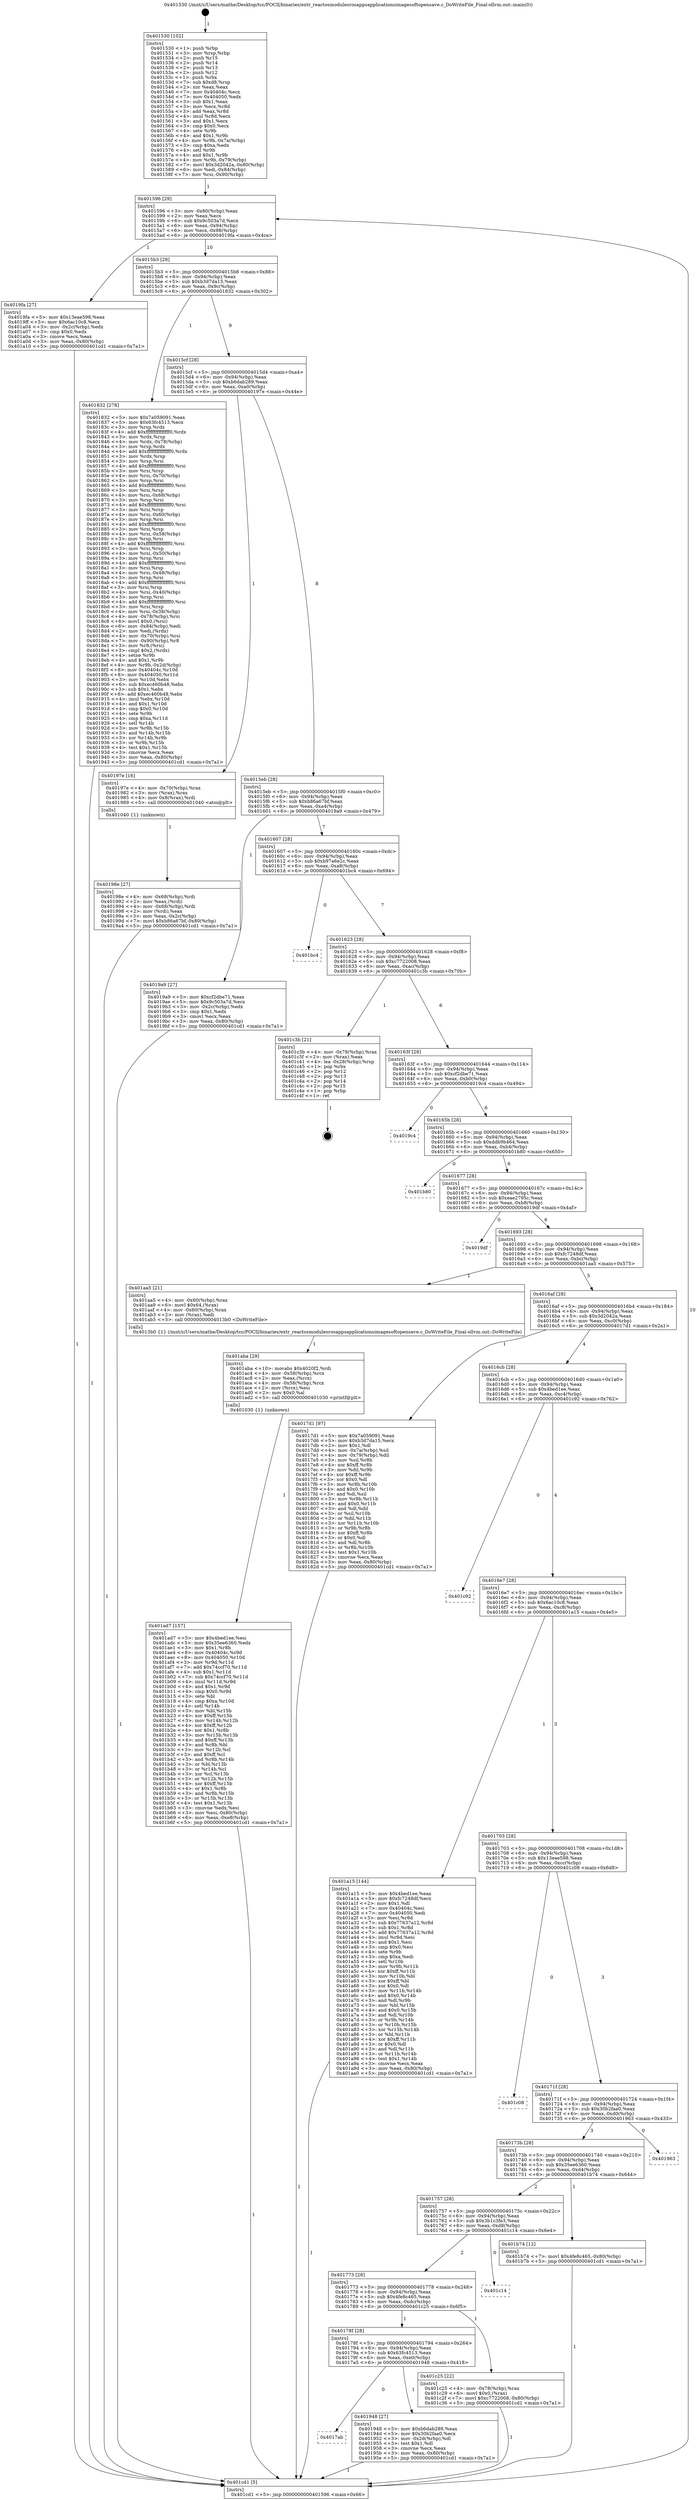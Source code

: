 digraph "0x401530" {
  label = "0x401530 (/mnt/c/Users/mathe/Desktop/tcc/POCII/binaries/extr_reactosmodulesrosappsapplicationsimagesoftopensave.c_DoWriteFile_Final-ollvm.out::main(0))"
  labelloc = "t"
  node[shape=record]

  Entry [label="",width=0.3,height=0.3,shape=circle,fillcolor=black,style=filled]
  "0x401596" [label="{
     0x401596 [29]\l
     | [instrs]\l
     &nbsp;&nbsp;0x401596 \<+3\>: mov -0x80(%rbp),%eax\l
     &nbsp;&nbsp;0x401599 \<+2\>: mov %eax,%ecx\l
     &nbsp;&nbsp;0x40159b \<+6\>: sub $0x9c503a7d,%ecx\l
     &nbsp;&nbsp;0x4015a1 \<+6\>: mov %eax,-0x94(%rbp)\l
     &nbsp;&nbsp;0x4015a7 \<+6\>: mov %ecx,-0x98(%rbp)\l
     &nbsp;&nbsp;0x4015ad \<+6\>: je 00000000004019fa \<main+0x4ca\>\l
  }"]
  "0x4019fa" [label="{
     0x4019fa [27]\l
     | [instrs]\l
     &nbsp;&nbsp;0x4019fa \<+5\>: mov $0x13eae598,%eax\l
     &nbsp;&nbsp;0x4019ff \<+5\>: mov $0x6ac10c8,%ecx\l
     &nbsp;&nbsp;0x401a04 \<+3\>: mov -0x2c(%rbp),%edx\l
     &nbsp;&nbsp;0x401a07 \<+3\>: cmp $0x0,%edx\l
     &nbsp;&nbsp;0x401a0a \<+3\>: cmove %ecx,%eax\l
     &nbsp;&nbsp;0x401a0d \<+3\>: mov %eax,-0x80(%rbp)\l
     &nbsp;&nbsp;0x401a10 \<+5\>: jmp 0000000000401cd1 \<main+0x7a1\>\l
  }"]
  "0x4015b3" [label="{
     0x4015b3 [28]\l
     | [instrs]\l
     &nbsp;&nbsp;0x4015b3 \<+5\>: jmp 00000000004015b8 \<main+0x88\>\l
     &nbsp;&nbsp;0x4015b8 \<+6\>: mov -0x94(%rbp),%eax\l
     &nbsp;&nbsp;0x4015be \<+5\>: sub $0xb3d7da15,%eax\l
     &nbsp;&nbsp;0x4015c3 \<+6\>: mov %eax,-0x9c(%rbp)\l
     &nbsp;&nbsp;0x4015c9 \<+6\>: je 0000000000401832 \<main+0x302\>\l
  }"]
  Exit [label="",width=0.3,height=0.3,shape=circle,fillcolor=black,style=filled,peripheries=2]
  "0x401832" [label="{
     0x401832 [278]\l
     | [instrs]\l
     &nbsp;&nbsp;0x401832 \<+5\>: mov $0x7a059091,%eax\l
     &nbsp;&nbsp;0x401837 \<+5\>: mov $0x63fc4513,%ecx\l
     &nbsp;&nbsp;0x40183c \<+3\>: mov %rsp,%rdx\l
     &nbsp;&nbsp;0x40183f \<+4\>: add $0xfffffffffffffff0,%rdx\l
     &nbsp;&nbsp;0x401843 \<+3\>: mov %rdx,%rsp\l
     &nbsp;&nbsp;0x401846 \<+4\>: mov %rdx,-0x78(%rbp)\l
     &nbsp;&nbsp;0x40184a \<+3\>: mov %rsp,%rdx\l
     &nbsp;&nbsp;0x40184d \<+4\>: add $0xfffffffffffffff0,%rdx\l
     &nbsp;&nbsp;0x401851 \<+3\>: mov %rdx,%rsp\l
     &nbsp;&nbsp;0x401854 \<+3\>: mov %rsp,%rsi\l
     &nbsp;&nbsp;0x401857 \<+4\>: add $0xfffffffffffffff0,%rsi\l
     &nbsp;&nbsp;0x40185b \<+3\>: mov %rsi,%rsp\l
     &nbsp;&nbsp;0x40185e \<+4\>: mov %rsi,-0x70(%rbp)\l
     &nbsp;&nbsp;0x401862 \<+3\>: mov %rsp,%rsi\l
     &nbsp;&nbsp;0x401865 \<+4\>: add $0xfffffffffffffff0,%rsi\l
     &nbsp;&nbsp;0x401869 \<+3\>: mov %rsi,%rsp\l
     &nbsp;&nbsp;0x40186c \<+4\>: mov %rsi,-0x68(%rbp)\l
     &nbsp;&nbsp;0x401870 \<+3\>: mov %rsp,%rsi\l
     &nbsp;&nbsp;0x401873 \<+4\>: add $0xfffffffffffffff0,%rsi\l
     &nbsp;&nbsp;0x401877 \<+3\>: mov %rsi,%rsp\l
     &nbsp;&nbsp;0x40187a \<+4\>: mov %rsi,-0x60(%rbp)\l
     &nbsp;&nbsp;0x40187e \<+3\>: mov %rsp,%rsi\l
     &nbsp;&nbsp;0x401881 \<+4\>: add $0xfffffffffffffff0,%rsi\l
     &nbsp;&nbsp;0x401885 \<+3\>: mov %rsi,%rsp\l
     &nbsp;&nbsp;0x401888 \<+4\>: mov %rsi,-0x58(%rbp)\l
     &nbsp;&nbsp;0x40188c \<+3\>: mov %rsp,%rsi\l
     &nbsp;&nbsp;0x40188f \<+4\>: add $0xfffffffffffffff0,%rsi\l
     &nbsp;&nbsp;0x401893 \<+3\>: mov %rsi,%rsp\l
     &nbsp;&nbsp;0x401896 \<+4\>: mov %rsi,-0x50(%rbp)\l
     &nbsp;&nbsp;0x40189a \<+3\>: mov %rsp,%rsi\l
     &nbsp;&nbsp;0x40189d \<+4\>: add $0xfffffffffffffff0,%rsi\l
     &nbsp;&nbsp;0x4018a1 \<+3\>: mov %rsi,%rsp\l
     &nbsp;&nbsp;0x4018a4 \<+4\>: mov %rsi,-0x48(%rbp)\l
     &nbsp;&nbsp;0x4018a8 \<+3\>: mov %rsp,%rsi\l
     &nbsp;&nbsp;0x4018ab \<+4\>: add $0xfffffffffffffff0,%rsi\l
     &nbsp;&nbsp;0x4018af \<+3\>: mov %rsi,%rsp\l
     &nbsp;&nbsp;0x4018b2 \<+4\>: mov %rsi,-0x40(%rbp)\l
     &nbsp;&nbsp;0x4018b6 \<+3\>: mov %rsp,%rsi\l
     &nbsp;&nbsp;0x4018b9 \<+4\>: add $0xfffffffffffffff0,%rsi\l
     &nbsp;&nbsp;0x4018bd \<+3\>: mov %rsi,%rsp\l
     &nbsp;&nbsp;0x4018c0 \<+4\>: mov %rsi,-0x38(%rbp)\l
     &nbsp;&nbsp;0x4018c4 \<+4\>: mov -0x78(%rbp),%rsi\l
     &nbsp;&nbsp;0x4018c8 \<+6\>: movl $0x0,(%rsi)\l
     &nbsp;&nbsp;0x4018ce \<+6\>: mov -0x84(%rbp),%edi\l
     &nbsp;&nbsp;0x4018d4 \<+2\>: mov %edi,(%rdx)\l
     &nbsp;&nbsp;0x4018d6 \<+4\>: mov -0x70(%rbp),%rsi\l
     &nbsp;&nbsp;0x4018da \<+7\>: mov -0x90(%rbp),%r8\l
     &nbsp;&nbsp;0x4018e1 \<+3\>: mov %r8,(%rsi)\l
     &nbsp;&nbsp;0x4018e4 \<+3\>: cmpl $0x2,(%rdx)\l
     &nbsp;&nbsp;0x4018e7 \<+4\>: setne %r9b\l
     &nbsp;&nbsp;0x4018eb \<+4\>: and $0x1,%r9b\l
     &nbsp;&nbsp;0x4018ef \<+4\>: mov %r9b,-0x2d(%rbp)\l
     &nbsp;&nbsp;0x4018f3 \<+8\>: mov 0x40404c,%r10d\l
     &nbsp;&nbsp;0x4018fb \<+8\>: mov 0x404050,%r11d\l
     &nbsp;&nbsp;0x401903 \<+3\>: mov %r10d,%ebx\l
     &nbsp;&nbsp;0x401906 \<+6\>: sub $0xec460b48,%ebx\l
     &nbsp;&nbsp;0x40190c \<+3\>: sub $0x1,%ebx\l
     &nbsp;&nbsp;0x40190f \<+6\>: add $0xec460b48,%ebx\l
     &nbsp;&nbsp;0x401915 \<+4\>: imul %ebx,%r10d\l
     &nbsp;&nbsp;0x401919 \<+4\>: and $0x1,%r10d\l
     &nbsp;&nbsp;0x40191d \<+4\>: cmp $0x0,%r10d\l
     &nbsp;&nbsp;0x401921 \<+4\>: sete %r9b\l
     &nbsp;&nbsp;0x401925 \<+4\>: cmp $0xa,%r11d\l
     &nbsp;&nbsp;0x401929 \<+4\>: setl %r14b\l
     &nbsp;&nbsp;0x40192d \<+3\>: mov %r9b,%r15b\l
     &nbsp;&nbsp;0x401930 \<+3\>: and %r14b,%r15b\l
     &nbsp;&nbsp;0x401933 \<+3\>: xor %r14b,%r9b\l
     &nbsp;&nbsp;0x401936 \<+3\>: or %r9b,%r15b\l
     &nbsp;&nbsp;0x401939 \<+4\>: test $0x1,%r15b\l
     &nbsp;&nbsp;0x40193d \<+3\>: cmovne %ecx,%eax\l
     &nbsp;&nbsp;0x401940 \<+3\>: mov %eax,-0x80(%rbp)\l
     &nbsp;&nbsp;0x401943 \<+5\>: jmp 0000000000401cd1 \<main+0x7a1\>\l
  }"]
  "0x4015cf" [label="{
     0x4015cf [28]\l
     | [instrs]\l
     &nbsp;&nbsp;0x4015cf \<+5\>: jmp 00000000004015d4 \<main+0xa4\>\l
     &nbsp;&nbsp;0x4015d4 \<+6\>: mov -0x94(%rbp),%eax\l
     &nbsp;&nbsp;0x4015da \<+5\>: sub $0xb6dab289,%eax\l
     &nbsp;&nbsp;0x4015df \<+6\>: mov %eax,-0xa0(%rbp)\l
     &nbsp;&nbsp;0x4015e5 \<+6\>: je 000000000040197e \<main+0x44e\>\l
  }"]
  "0x401ad7" [label="{
     0x401ad7 [157]\l
     | [instrs]\l
     &nbsp;&nbsp;0x401ad7 \<+5\>: mov $0x4bed1ee,%esi\l
     &nbsp;&nbsp;0x401adc \<+5\>: mov $0x35ee6360,%edx\l
     &nbsp;&nbsp;0x401ae1 \<+3\>: mov $0x1,%r8b\l
     &nbsp;&nbsp;0x401ae4 \<+8\>: mov 0x40404c,%r9d\l
     &nbsp;&nbsp;0x401aec \<+8\>: mov 0x404050,%r10d\l
     &nbsp;&nbsp;0x401af4 \<+3\>: mov %r9d,%r11d\l
     &nbsp;&nbsp;0x401af7 \<+7\>: add $0x74ccf70,%r11d\l
     &nbsp;&nbsp;0x401afe \<+4\>: sub $0x1,%r11d\l
     &nbsp;&nbsp;0x401b02 \<+7\>: sub $0x74ccf70,%r11d\l
     &nbsp;&nbsp;0x401b09 \<+4\>: imul %r11d,%r9d\l
     &nbsp;&nbsp;0x401b0d \<+4\>: and $0x1,%r9d\l
     &nbsp;&nbsp;0x401b11 \<+4\>: cmp $0x0,%r9d\l
     &nbsp;&nbsp;0x401b15 \<+3\>: sete %bl\l
     &nbsp;&nbsp;0x401b18 \<+4\>: cmp $0xa,%r10d\l
     &nbsp;&nbsp;0x401b1c \<+4\>: setl %r14b\l
     &nbsp;&nbsp;0x401b20 \<+3\>: mov %bl,%r15b\l
     &nbsp;&nbsp;0x401b23 \<+4\>: xor $0xff,%r15b\l
     &nbsp;&nbsp;0x401b27 \<+3\>: mov %r14b,%r12b\l
     &nbsp;&nbsp;0x401b2a \<+4\>: xor $0xff,%r12b\l
     &nbsp;&nbsp;0x401b2e \<+4\>: xor $0x1,%r8b\l
     &nbsp;&nbsp;0x401b32 \<+3\>: mov %r15b,%r13b\l
     &nbsp;&nbsp;0x401b35 \<+4\>: and $0xff,%r13b\l
     &nbsp;&nbsp;0x401b39 \<+3\>: and %r8b,%bl\l
     &nbsp;&nbsp;0x401b3c \<+3\>: mov %r12b,%cl\l
     &nbsp;&nbsp;0x401b3f \<+3\>: and $0xff,%cl\l
     &nbsp;&nbsp;0x401b42 \<+3\>: and %r8b,%r14b\l
     &nbsp;&nbsp;0x401b45 \<+3\>: or %bl,%r13b\l
     &nbsp;&nbsp;0x401b48 \<+3\>: or %r14b,%cl\l
     &nbsp;&nbsp;0x401b4b \<+3\>: xor %cl,%r13b\l
     &nbsp;&nbsp;0x401b4e \<+3\>: or %r12b,%r15b\l
     &nbsp;&nbsp;0x401b51 \<+4\>: xor $0xff,%r15b\l
     &nbsp;&nbsp;0x401b55 \<+4\>: or $0x1,%r8b\l
     &nbsp;&nbsp;0x401b59 \<+3\>: and %r8b,%r15b\l
     &nbsp;&nbsp;0x401b5c \<+3\>: or %r15b,%r13b\l
     &nbsp;&nbsp;0x401b5f \<+4\>: test $0x1,%r13b\l
     &nbsp;&nbsp;0x401b63 \<+3\>: cmovne %edx,%esi\l
     &nbsp;&nbsp;0x401b66 \<+3\>: mov %esi,-0x80(%rbp)\l
     &nbsp;&nbsp;0x401b69 \<+6\>: mov %eax,-0xe8(%rbp)\l
     &nbsp;&nbsp;0x401b6f \<+5\>: jmp 0000000000401cd1 \<main+0x7a1\>\l
  }"]
  "0x40197e" [label="{
     0x40197e [16]\l
     | [instrs]\l
     &nbsp;&nbsp;0x40197e \<+4\>: mov -0x70(%rbp),%rax\l
     &nbsp;&nbsp;0x401982 \<+3\>: mov (%rax),%rax\l
     &nbsp;&nbsp;0x401985 \<+4\>: mov 0x8(%rax),%rdi\l
     &nbsp;&nbsp;0x401989 \<+5\>: call 0000000000401040 \<atoi@plt\>\l
     | [calls]\l
     &nbsp;&nbsp;0x401040 \{1\} (unknown)\l
  }"]
  "0x4015eb" [label="{
     0x4015eb [28]\l
     | [instrs]\l
     &nbsp;&nbsp;0x4015eb \<+5\>: jmp 00000000004015f0 \<main+0xc0\>\l
     &nbsp;&nbsp;0x4015f0 \<+6\>: mov -0x94(%rbp),%eax\l
     &nbsp;&nbsp;0x4015f6 \<+5\>: sub $0xb86a67bf,%eax\l
     &nbsp;&nbsp;0x4015fb \<+6\>: mov %eax,-0xa4(%rbp)\l
     &nbsp;&nbsp;0x401601 \<+6\>: je 00000000004019a9 \<main+0x479\>\l
  }"]
  "0x401aba" [label="{
     0x401aba [29]\l
     | [instrs]\l
     &nbsp;&nbsp;0x401aba \<+10\>: movabs $0x4020f2,%rdi\l
     &nbsp;&nbsp;0x401ac4 \<+4\>: mov -0x58(%rbp),%rcx\l
     &nbsp;&nbsp;0x401ac8 \<+2\>: mov %eax,(%rcx)\l
     &nbsp;&nbsp;0x401aca \<+4\>: mov -0x58(%rbp),%rcx\l
     &nbsp;&nbsp;0x401ace \<+2\>: mov (%rcx),%esi\l
     &nbsp;&nbsp;0x401ad0 \<+2\>: mov $0x0,%al\l
     &nbsp;&nbsp;0x401ad2 \<+5\>: call 0000000000401030 \<printf@plt\>\l
     | [calls]\l
     &nbsp;&nbsp;0x401030 \{1\} (unknown)\l
  }"]
  "0x4019a9" [label="{
     0x4019a9 [27]\l
     | [instrs]\l
     &nbsp;&nbsp;0x4019a9 \<+5\>: mov $0xcf2dbe71,%eax\l
     &nbsp;&nbsp;0x4019ae \<+5\>: mov $0x9c503a7d,%ecx\l
     &nbsp;&nbsp;0x4019b3 \<+3\>: mov -0x2c(%rbp),%edx\l
     &nbsp;&nbsp;0x4019b6 \<+3\>: cmp $0x1,%edx\l
     &nbsp;&nbsp;0x4019b9 \<+3\>: cmovl %ecx,%eax\l
     &nbsp;&nbsp;0x4019bc \<+3\>: mov %eax,-0x80(%rbp)\l
     &nbsp;&nbsp;0x4019bf \<+5\>: jmp 0000000000401cd1 \<main+0x7a1\>\l
  }"]
  "0x401607" [label="{
     0x401607 [28]\l
     | [instrs]\l
     &nbsp;&nbsp;0x401607 \<+5\>: jmp 000000000040160c \<main+0xdc\>\l
     &nbsp;&nbsp;0x40160c \<+6\>: mov -0x94(%rbp),%eax\l
     &nbsp;&nbsp;0x401612 \<+5\>: sub $0xb97a6e2c,%eax\l
     &nbsp;&nbsp;0x401617 \<+6\>: mov %eax,-0xa8(%rbp)\l
     &nbsp;&nbsp;0x40161d \<+6\>: je 0000000000401bc4 \<main+0x694\>\l
  }"]
  "0x40198e" [label="{
     0x40198e [27]\l
     | [instrs]\l
     &nbsp;&nbsp;0x40198e \<+4\>: mov -0x68(%rbp),%rdi\l
     &nbsp;&nbsp;0x401992 \<+2\>: mov %eax,(%rdi)\l
     &nbsp;&nbsp;0x401994 \<+4\>: mov -0x68(%rbp),%rdi\l
     &nbsp;&nbsp;0x401998 \<+2\>: mov (%rdi),%eax\l
     &nbsp;&nbsp;0x40199a \<+3\>: mov %eax,-0x2c(%rbp)\l
     &nbsp;&nbsp;0x40199d \<+7\>: movl $0xb86a67bf,-0x80(%rbp)\l
     &nbsp;&nbsp;0x4019a4 \<+5\>: jmp 0000000000401cd1 \<main+0x7a1\>\l
  }"]
  "0x401bc4" [label="{
     0x401bc4\l
  }", style=dashed]
  "0x401623" [label="{
     0x401623 [28]\l
     | [instrs]\l
     &nbsp;&nbsp;0x401623 \<+5\>: jmp 0000000000401628 \<main+0xf8\>\l
     &nbsp;&nbsp;0x401628 \<+6\>: mov -0x94(%rbp),%eax\l
     &nbsp;&nbsp;0x40162e \<+5\>: sub $0xc7722008,%eax\l
     &nbsp;&nbsp;0x401633 \<+6\>: mov %eax,-0xac(%rbp)\l
     &nbsp;&nbsp;0x401639 \<+6\>: je 0000000000401c3b \<main+0x70b\>\l
  }"]
  "0x4017ab" [label="{
     0x4017ab\l
  }", style=dashed]
  "0x401c3b" [label="{
     0x401c3b [21]\l
     | [instrs]\l
     &nbsp;&nbsp;0x401c3b \<+4\>: mov -0x78(%rbp),%rax\l
     &nbsp;&nbsp;0x401c3f \<+2\>: mov (%rax),%eax\l
     &nbsp;&nbsp;0x401c41 \<+4\>: lea -0x28(%rbp),%rsp\l
     &nbsp;&nbsp;0x401c45 \<+1\>: pop %rbx\l
     &nbsp;&nbsp;0x401c46 \<+2\>: pop %r12\l
     &nbsp;&nbsp;0x401c48 \<+2\>: pop %r13\l
     &nbsp;&nbsp;0x401c4a \<+2\>: pop %r14\l
     &nbsp;&nbsp;0x401c4c \<+2\>: pop %r15\l
     &nbsp;&nbsp;0x401c4e \<+1\>: pop %rbp\l
     &nbsp;&nbsp;0x401c4f \<+1\>: ret\l
  }"]
  "0x40163f" [label="{
     0x40163f [28]\l
     | [instrs]\l
     &nbsp;&nbsp;0x40163f \<+5\>: jmp 0000000000401644 \<main+0x114\>\l
     &nbsp;&nbsp;0x401644 \<+6\>: mov -0x94(%rbp),%eax\l
     &nbsp;&nbsp;0x40164a \<+5\>: sub $0xcf2dbe71,%eax\l
     &nbsp;&nbsp;0x40164f \<+6\>: mov %eax,-0xb0(%rbp)\l
     &nbsp;&nbsp;0x401655 \<+6\>: je 00000000004019c4 \<main+0x494\>\l
  }"]
  "0x401948" [label="{
     0x401948 [27]\l
     | [instrs]\l
     &nbsp;&nbsp;0x401948 \<+5\>: mov $0xb6dab289,%eax\l
     &nbsp;&nbsp;0x40194d \<+5\>: mov $0x30b2faa0,%ecx\l
     &nbsp;&nbsp;0x401952 \<+3\>: mov -0x2d(%rbp),%dl\l
     &nbsp;&nbsp;0x401955 \<+3\>: test $0x1,%dl\l
     &nbsp;&nbsp;0x401958 \<+3\>: cmovne %ecx,%eax\l
     &nbsp;&nbsp;0x40195b \<+3\>: mov %eax,-0x80(%rbp)\l
     &nbsp;&nbsp;0x40195e \<+5\>: jmp 0000000000401cd1 \<main+0x7a1\>\l
  }"]
  "0x4019c4" [label="{
     0x4019c4\l
  }", style=dashed]
  "0x40165b" [label="{
     0x40165b [28]\l
     | [instrs]\l
     &nbsp;&nbsp;0x40165b \<+5\>: jmp 0000000000401660 \<main+0x130\>\l
     &nbsp;&nbsp;0x401660 \<+6\>: mov -0x94(%rbp),%eax\l
     &nbsp;&nbsp;0x401666 \<+5\>: sub $0xddb9b464,%eax\l
     &nbsp;&nbsp;0x40166b \<+6\>: mov %eax,-0xb4(%rbp)\l
     &nbsp;&nbsp;0x401671 \<+6\>: je 0000000000401b80 \<main+0x650\>\l
  }"]
  "0x40178f" [label="{
     0x40178f [28]\l
     | [instrs]\l
     &nbsp;&nbsp;0x40178f \<+5\>: jmp 0000000000401794 \<main+0x264\>\l
     &nbsp;&nbsp;0x401794 \<+6\>: mov -0x94(%rbp),%eax\l
     &nbsp;&nbsp;0x40179a \<+5\>: sub $0x63fc4513,%eax\l
     &nbsp;&nbsp;0x40179f \<+6\>: mov %eax,-0xe0(%rbp)\l
     &nbsp;&nbsp;0x4017a5 \<+6\>: je 0000000000401948 \<main+0x418\>\l
  }"]
  "0x401b80" [label="{
     0x401b80\l
  }", style=dashed]
  "0x401677" [label="{
     0x401677 [28]\l
     | [instrs]\l
     &nbsp;&nbsp;0x401677 \<+5\>: jmp 000000000040167c \<main+0x14c\>\l
     &nbsp;&nbsp;0x40167c \<+6\>: mov -0x94(%rbp),%eax\l
     &nbsp;&nbsp;0x401682 \<+5\>: sub $0xeae2795c,%eax\l
     &nbsp;&nbsp;0x401687 \<+6\>: mov %eax,-0xb8(%rbp)\l
     &nbsp;&nbsp;0x40168d \<+6\>: je 00000000004019df \<main+0x4af\>\l
  }"]
  "0x401c25" [label="{
     0x401c25 [22]\l
     | [instrs]\l
     &nbsp;&nbsp;0x401c25 \<+4\>: mov -0x78(%rbp),%rax\l
     &nbsp;&nbsp;0x401c29 \<+6\>: movl $0x0,(%rax)\l
     &nbsp;&nbsp;0x401c2f \<+7\>: movl $0xc7722008,-0x80(%rbp)\l
     &nbsp;&nbsp;0x401c36 \<+5\>: jmp 0000000000401cd1 \<main+0x7a1\>\l
  }"]
  "0x4019df" [label="{
     0x4019df\l
  }", style=dashed]
  "0x401693" [label="{
     0x401693 [28]\l
     | [instrs]\l
     &nbsp;&nbsp;0x401693 \<+5\>: jmp 0000000000401698 \<main+0x168\>\l
     &nbsp;&nbsp;0x401698 \<+6\>: mov -0x94(%rbp),%eax\l
     &nbsp;&nbsp;0x40169e \<+5\>: sub $0xfc7248df,%eax\l
     &nbsp;&nbsp;0x4016a3 \<+6\>: mov %eax,-0xbc(%rbp)\l
     &nbsp;&nbsp;0x4016a9 \<+6\>: je 0000000000401aa5 \<main+0x575\>\l
  }"]
  "0x401773" [label="{
     0x401773 [28]\l
     | [instrs]\l
     &nbsp;&nbsp;0x401773 \<+5\>: jmp 0000000000401778 \<main+0x248\>\l
     &nbsp;&nbsp;0x401778 \<+6\>: mov -0x94(%rbp),%eax\l
     &nbsp;&nbsp;0x40177e \<+5\>: sub $0x4fe8c465,%eax\l
     &nbsp;&nbsp;0x401783 \<+6\>: mov %eax,-0xdc(%rbp)\l
     &nbsp;&nbsp;0x401789 \<+6\>: je 0000000000401c25 \<main+0x6f5\>\l
  }"]
  "0x401aa5" [label="{
     0x401aa5 [21]\l
     | [instrs]\l
     &nbsp;&nbsp;0x401aa5 \<+4\>: mov -0x60(%rbp),%rax\l
     &nbsp;&nbsp;0x401aa9 \<+6\>: movl $0x64,(%rax)\l
     &nbsp;&nbsp;0x401aaf \<+4\>: mov -0x60(%rbp),%rax\l
     &nbsp;&nbsp;0x401ab3 \<+2\>: mov (%rax),%edi\l
     &nbsp;&nbsp;0x401ab5 \<+5\>: call 00000000004013b0 \<DoWriteFile\>\l
     | [calls]\l
     &nbsp;&nbsp;0x4013b0 \{1\} (/mnt/c/Users/mathe/Desktop/tcc/POCII/binaries/extr_reactosmodulesrosappsapplicationsimagesoftopensave.c_DoWriteFile_Final-ollvm.out::DoWriteFile)\l
  }"]
  "0x4016af" [label="{
     0x4016af [28]\l
     | [instrs]\l
     &nbsp;&nbsp;0x4016af \<+5\>: jmp 00000000004016b4 \<main+0x184\>\l
     &nbsp;&nbsp;0x4016b4 \<+6\>: mov -0x94(%rbp),%eax\l
     &nbsp;&nbsp;0x4016ba \<+5\>: sub $0x3d2042a,%eax\l
     &nbsp;&nbsp;0x4016bf \<+6\>: mov %eax,-0xc0(%rbp)\l
     &nbsp;&nbsp;0x4016c5 \<+6\>: je 00000000004017d1 \<main+0x2a1\>\l
  }"]
  "0x401c14" [label="{
     0x401c14\l
  }", style=dashed]
  "0x4017d1" [label="{
     0x4017d1 [97]\l
     | [instrs]\l
     &nbsp;&nbsp;0x4017d1 \<+5\>: mov $0x7a059091,%eax\l
     &nbsp;&nbsp;0x4017d6 \<+5\>: mov $0xb3d7da15,%ecx\l
     &nbsp;&nbsp;0x4017db \<+2\>: mov $0x1,%dl\l
     &nbsp;&nbsp;0x4017dd \<+4\>: mov -0x7a(%rbp),%sil\l
     &nbsp;&nbsp;0x4017e1 \<+4\>: mov -0x79(%rbp),%dil\l
     &nbsp;&nbsp;0x4017e5 \<+3\>: mov %sil,%r8b\l
     &nbsp;&nbsp;0x4017e8 \<+4\>: xor $0xff,%r8b\l
     &nbsp;&nbsp;0x4017ec \<+3\>: mov %dil,%r9b\l
     &nbsp;&nbsp;0x4017ef \<+4\>: xor $0xff,%r9b\l
     &nbsp;&nbsp;0x4017f3 \<+3\>: xor $0x0,%dl\l
     &nbsp;&nbsp;0x4017f6 \<+3\>: mov %r8b,%r10b\l
     &nbsp;&nbsp;0x4017f9 \<+4\>: and $0x0,%r10b\l
     &nbsp;&nbsp;0x4017fd \<+3\>: and %dl,%sil\l
     &nbsp;&nbsp;0x401800 \<+3\>: mov %r9b,%r11b\l
     &nbsp;&nbsp;0x401803 \<+4\>: and $0x0,%r11b\l
     &nbsp;&nbsp;0x401807 \<+3\>: and %dl,%dil\l
     &nbsp;&nbsp;0x40180a \<+3\>: or %sil,%r10b\l
     &nbsp;&nbsp;0x40180d \<+3\>: or %dil,%r11b\l
     &nbsp;&nbsp;0x401810 \<+3\>: xor %r11b,%r10b\l
     &nbsp;&nbsp;0x401813 \<+3\>: or %r9b,%r8b\l
     &nbsp;&nbsp;0x401816 \<+4\>: xor $0xff,%r8b\l
     &nbsp;&nbsp;0x40181a \<+3\>: or $0x0,%dl\l
     &nbsp;&nbsp;0x40181d \<+3\>: and %dl,%r8b\l
     &nbsp;&nbsp;0x401820 \<+3\>: or %r8b,%r10b\l
     &nbsp;&nbsp;0x401823 \<+4\>: test $0x1,%r10b\l
     &nbsp;&nbsp;0x401827 \<+3\>: cmovne %ecx,%eax\l
     &nbsp;&nbsp;0x40182a \<+3\>: mov %eax,-0x80(%rbp)\l
     &nbsp;&nbsp;0x40182d \<+5\>: jmp 0000000000401cd1 \<main+0x7a1\>\l
  }"]
  "0x4016cb" [label="{
     0x4016cb [28]\l
     | [instrs]\l
     &nbsp;&nbsp;0x4016cb \<+5\>: jmp 00000000004016d0 \<main+0x1a0\>\l
     &nbsp;&nbsp;0x4016d0 \<+6\>: mov -0x94(%rbp),%eax\l
     &nbsp;&nbsp;0x4016d6 \<+5\>: sub $0x4bed1ee,%eax\l
     &nbsp;&nbsp;0x4016db \<+6\>: mov %eax,-0xc4(%rbp)\l
     &nbsp;&nbsp;0x4016e1 \<+6\>: je 0000000000401c92 \<main+0x762\>\l
  }"]
  "0x401cd1" [label="{
     0x401cd1 [5]\l
     | [instrs]\l
     &nbsp;&nbsp;0x401cd1 \<+5\>: jmp 0000000000401596 \<main+0x66\>\l
  }"]
  "0x401530" [label="{
     0x401530 [102]\l
     | [instrs]\l
     &nbsp;&nbsp;0x401530 \<+1\>: push %rbp\l
     &nbsp;&nbsp;0x401531 \<+3\>: mov %rsp,%rbp\l
     &nbsp;&nbsp;0x401534 \<+2\>: push %r15\l
     &nbsp;&nbsp;0x401536 \<+2\>: push %r14\l
     &nbsp;&nbsp;0x401538 \<+2\>: push %r13\l
     &nbsp;&nbsp;0x40153a \<+2\>: push %r12\l
     &nbsp;&nbsp;0x40153c \<+1\>: push %rbx\l
     &nbsp;&nbsp;0x40153d \<+7\>: sub $0xd8,%rsp\l
     &nbsp;&nbsp;0x401544 \<+2\>: xor %eax,%eax\l
     &nbsp;&nbsp;0x401546 \<+7\>: mov 0x40404c,%ecx\l
     &nbsp;&nbsp;0x40154d \<+7\>: mov 0x404050,%edx\l
     &nbsp;&nbsp;0x401554 \<+3\>: sub $0x1,%eax\l
     &nbsp;&nbsp;0x401557 \<+3\>: mov %ecx,%r8d\l
     &nbsp;&nbsp;0x40155a \<+3\>: add %eax,%r8d\l
     &nbsp;&nbsp;0x40155d \<+4\>: imul %r8d,%ecx\l
     &nbsp;&nbsp;0x401561 \<+3\>: and $0x1,%ecx\l
     &nbsp;&nbsp;0x401564 \<+3\>: cmp $0x0,%ecx\l
     &nbsp;&nbsp;0x401567 \<+4\>: sete %r9b\l
     &nbsp;&nbsp;0x40156b \<+4\>: and $0x1,%r9b\l
     &nbsp;&nbsp;0x40156f \<+4\>: mov %r9b,-0x7a(%rbp)\l
     &nbsp;&nbsp;0x401573 \<+3\>: cmp $0xa,%edx\l
     &nbsp;&nbsp;0x401576 \<+4\>: setl %r9b\l
     &nbsp;&nbsp;0x40157a \<+4\>: and $0x1,%r9b\l
     &nbsp;&nbsp;0x40157e \<+4\>: mov %r9b,-0x79(%rbp)\l
     &nbsp;&nbsp;0x401582 \<+7\>: movl $0x3d2042a,-0x80(%rbp)\l
     &nbsp;&nbsp;0x401589 \<+6\>: mov %edi,-0x84(%rbp)\l
     &nbsp;&nbsp;0x40158f \<+7\>: mov %rsi,-0x90(%rbp)\l
  }"]
  "0x401757" [label="{
     0x401757 [28]\l
     | [instrs]\l
     &nbsp;&nbsp;0x401757 \<+5\>: jmp 000000000040175c \<main+0x22c\>\l
     &nbsp;&nbsp;0x40175c \<+6\>: mov -0x94(%rbp),%eax\l
     &nbsp;&nbsp;0x401762 \<+5\>: sub $0x3b1c3fe3,%eax\l
     &nbsp;&nbsp;0x401767 \<+6\>: mov %eax,-0xd8(%rbp)\l
     &nbsp;&nbsp;0x40176d \<+6\>: je 0000000000401c14 \<main+0x6e4\>\l
  }"]
  "0x401b74" [label="{
     0x401b74 [12]\l
     | [instrs]\l
     &nbsp;&nbsp;0x401b74 \<+7\>: movl $0x4fe8c465,-0x80(%rbp)\l
     &nbsp;&nbsp;0x401b7b \<+5\>: jmp 0000000000401cd1 \<main+0x7a1\>\l
  }"]
  "0x401c92" [label="{
     0x401c92\l
  }", style=dashed]
  "0x4016e7" [label="{
     0x4016e7 [28]\l
     | [instrs]\l
     &nbsp;&nbsp;0x4016e7 \<+5\>: jmp 00000000004016ec \<main+0x1bc\>\l
     &nbsp;&nbsp;0x4016ec \<+6\>: mov -0x94(%rbp),%eax\l
     &nbsp;&nbsp;0x4016f2 \<+5\>: sub $0x6ac10c8,%eax\l
     &nbsp;&nbsp;0x4016f7 \<+6\>: mov %eax,-0xc8(%rbp)\l
     &nbsp;&nbsp;0x4016fd \<+6\>: je 0000000000401a15 \<main+0x4e5\>\l
  }"]
  "0x40173b" [label="{
     0x40173b [28]\l
     | [instrs]\l
     &nbsp;&nbsp;0x40173b \<+5\>: jmp 0000000000401740 \<main+0x210\>\l
     &nbsp;&nbsp;0x401740 \<+6\>: mov -0x94(%rbp),%eax\l
     &nbsp;&nbsp;0x401746 \<+5\>: sub $0x35ee6360,%eax\l
     &nbsp;&nbsp;0x40174b \<+6\>: mov %eax,-0xd4(%rbp)\l
     &nbsp;&nbsp;0x401751 \<+6\>: je 0000000000401b74 \<main+0x644\>\l
  }"]
  "0x401a15" [label="{
     0x401a15 [144]\l
     | [instrs]\l
     &nbsp;&nbsp;0x401a15 \<+5\>: mov $0x4bed1ee,%eax\l
     &nbsp;&nbsp;0x401a1a \<+5\>: mov $0xfc7248df,%ecx\l
     &nbsp;&nbsp;0x401a1f \<+2\>: mov $0x1,%dl\l
     &nbsp;&nbsp;0x401a21 \<+7\>: mov 0x40404c,%esi\l
     &nbsp;&nbsp;0x401a28 \<+7\>: mov 0x404050,%edi\l
     &nbsp;&nbsp;0x401a2f \<+3\>: mov %esi,%r8d\l
     &nbsp;&nbsp;0x401a32 \<+7\>: sub $0x77637a12,%r8d\l
     &nbsp;&nbsp;0x401a39 \<+4\>: sub $0x1,%r8d\l
     &nbsp;&nbsp;0x401a3d \<+7\>: add $0x77637a12,%r8d\l
     &nbsp;&nbsp;0x401a44 \<+4\>: imul %r8d,%esi\l
     &nbsp;&nbsp;0x401a48 \<+3\>: and $0x1,%esi\l
     &nbsp;&nbsp;0x401a4b \<+3\>: cmp $0x0,%esi\l
     &nbsp;&nbsp;0x401a4e \<+4\>: sete %r9b\l
     &nbsp;&nbsp;0x401a52 \<+3\>: cmp $0xa,%edi\l
     &nbsp;&nbsp;0x401a55 \<+4\>: setl %r10b\l
     &nbsp;&nbsp;0x401a59 \<+3\>: mov %r9b,%r11b\l
     &nbsp;&nbsp;0x401a5c \<+4\>: xor $0xff,%r11b\l
     &nbsp;&nbsp;0x401a60 \<+3\>: mov %r10b,%bl\l
     &nbsp;&nbsp;0x401a63 \<+3\>: xor $0xff,%bl\l
     &nbsp;&nbsp;0x401a66 \<+3\>: xor $0x0,%dl\l
     &nbsp;&nbsp;0x401a69 \<+3\>: mov %r11b,%r14b\l
     &nbsp;&nbsp;0x401a6c \<+4\>: and $0x0,%r14b\l
     &nbsp;&nbsp;0x401a70 \<+3\>: and %dl,%r9b\l
     &nbsp;&nbsp;0x401a73 \<+3\>: mov %bl,%r15b\l
     &nbsp;&nbsp;0x401a76 \<+4\>: and $0x0,%r15b\l
     &nbsp;&nbsp;0x401a7a \<+3\>: and %dl,%r10b\l
     &nbsp;&nbsp;0x401a7d \<+3\>: or %r9b,%r14b\l
     &nbsp;&nbsp;0x401a80 \<+3\>: or %r10b,%r15b\l
     &nbsp;&nbsp;0x401a83 \<+3\>: xor %r15b,%r14b\l
     &nbsp;&nbsp;0x401a86 \<+3\>: or %bl,%r11b\l
     &nbsp;&nbsp;0x401a89 \<+4\>: xor $0xff,%r11b\l
     &nbsp;&nbsp;0x401a8d \<+3\>: or $0x0,%dl\l
     &nbsp;&nbsp;0x401a90 \<+3\>: and %dl,%r11b\l
     &nbsp;&nbsp;0x401a93 \<+3\>: or %r11b,%r14b\l
     &nbsp;&nbsp;0x401a96 \<+4\>: test $0x1,%r14b\l
     &nbsp;&nbsp;0x401a9a \<+3\>: cmovne %ecx,%eax\l
     &nbsp;&nbsp;0x401a9d \<+3\>: mov %eax,-0x80(%rbp)\l
     &nbsp;&nbsp;0x401aa0 \<+5\>: jmp 0000000000401cd1 \<main+0x7a1\>\l
  }"]
  "0x401703" [label="{
     0x401703 [28]\l
     | [instrs]\l
     &nbsp;&nbsp;0x401703 \<+5\>: jmp 0000000000401708 \<main+0x1d8\>\l
     &nbsp;&nbsp;0x401708 \<+6\>: mov -0x94(%rbp),%eax\l
     &nbsp;&nbsp;0x40170e \<+5\>: sub $0x13eae598,%eax\l
     &nbsp;&nbsp;0x401713 \<+6\>: mov %eax,-0xcc(%rbp)\l
     &nbsp;&nbsp;0x401719 \<+6\>: je 0000000000401c08 \<main+0x6d8\>\l
  }"]
  "0x401963" [label="{
     0x401963\l
  }", style=dashed]
  "0x401c08" [label="{
     0x401c08\l
  }", style=dashed]
  "0x40171f" [label="{
     0x40171f [28]\l
     | [instrs]\l
     &nbsp;&nbsp;0x40171f \<+5\>: jmp 0000000000401724 \<main+0x1f4\>\l
     &nbsp;&nbsp;0x401724 \<+6\>: mov -0x94(%rbp),%eax\l
     &nbsp;&nbsp;0x40172a \<+5\>: sub $0x30b2faa0,%eax\l
     &nbsp;&nbsp;0x40172f \<+6\>: mov %eax,-0xd0(%rbp)\l
     &nbsp;&nbsp;0x401735 \<+6\>: je 0000000000401963 \<main+0x433\>\l
  }"]
  Entry -> "0x401530" [label=" 1"]
  "0x401596" -> "0x4019fa" [label=" 1"]
  "0x401596" -> "0x4015b3" [label=" 10"]
  "0x401c3b" -> Exit [label=" 1"]
  "0x4015b3" -> "0x401832" [label=" 1"]
  "0x4015b3" -> "0x4015cf" [label=" 9"]
  "0x401c25" -> "0x401cd1" [label=" 1"]
  "0x4015cf" -> "0x40197e" [label=" 1"]
  "0x4015cf" -> "0x4015eb" [label=" 8"]
  "0x401b74" -> "0x401cd1" [label=" 1"]
  "0x4015eb" -> "0x4019a9" [label=" 1"]
  "0x4015eb" -> "0x401607" [label=" 7"]
  "0x401ad7" -> "0x401cd1" [label=" 1"]
  "0x401607" -> "0x401bc4" [label=" 0"]
  "0x401607" -> "0x401623" [label=" 7"]
  "0x401aba" -> "0x401ad7" [label=" 1"]
  "0x401623" -> "0x401c3b" [label=" 1"]
  "0x401623" -> "0x40163f" [label=" 6"]
  "0x401aa5" -> "0x401aba" [label=" 1"]
  "0x40163f" -> "0x4019c4" [label=" 0"]
  "0x40163f" -> "0x40165b" [label=" 6"]
  "0x401a15" -> "0x401cd1" [label=" 1"]
  "0x40165b" -> "0x401b80" [label=" 0"]
  "0x40165b" -> "0x401677" [label=" 6"]
  "0x4019a9" -> "0x401cd1" [label=" 1"]
  "0x401677" -> "0x4019df" [label=" 0"]
  "0x401677" -> "0x401693" [label=" 6"]
  "0x40198e" -> "0x401cd1" [label=" 1"]
  "0x401693" -> "0x401aa5" [label=" 1"]
  "0x401693" -> "0x4016af" [label=" 5"]
  "0x401948" -> "0x401cd1" [label=" 1"]
  "0x4016af" -> "0x4017d1" [label=" 1"]
  "0x4016af" -> "0x4016cb" [label=" 4"]
  "0x4017d1" -> "0x401cd1" [label=" 1"]
  "0x401530" -> "0x401596" [label=" 1"]
  "0x401cd1" -> "0x401596" [label=" 10"]
  "0x40178f" -> "0x4017ab" [label=" 0"]
  "0x401832" -> "0x401cd1" [label=" 1"]
  "0x4019fa" -> "0x401cd1" [label=" 1"]
  "0x4016cb" -> "0x401c92" [label=" 0"]
  "0x4016cb" -> "0x4016e7" [label=" 4"]
  "0x401773" -> "0x40178f" [label=" 1"]
  "0x4016e7" -> "0x401a15" [label=" 1"]
  "0x4016e7" -> "0x401703" [label=" 3"]
  "0x40197e" -> "0x40198e" [label=" 1"]
  "0x401703" -> "0x401c08" [label=" 0"]
  "0x401703" -> "0x40171f" [label=" 3"]
  "0x401757" -> "0x401773" [label=" 2"]
  "0x40171f" -> "0x401963" [label=" 0"]
  "0x40171f" -> "0x40173b" [label=" 3"]
  "0x401773" -> "0x401c25" [label=" 1"]
  "0x40173b" -> "0x401b74" [label=" 1"]
  "0x40173b" -> "0x401757" [label=" 2"]
  "0x40178f" -> "0x401948" [label=" 1"]
  "0x401757" -> "0x401c14" [label=" 0"]
}
